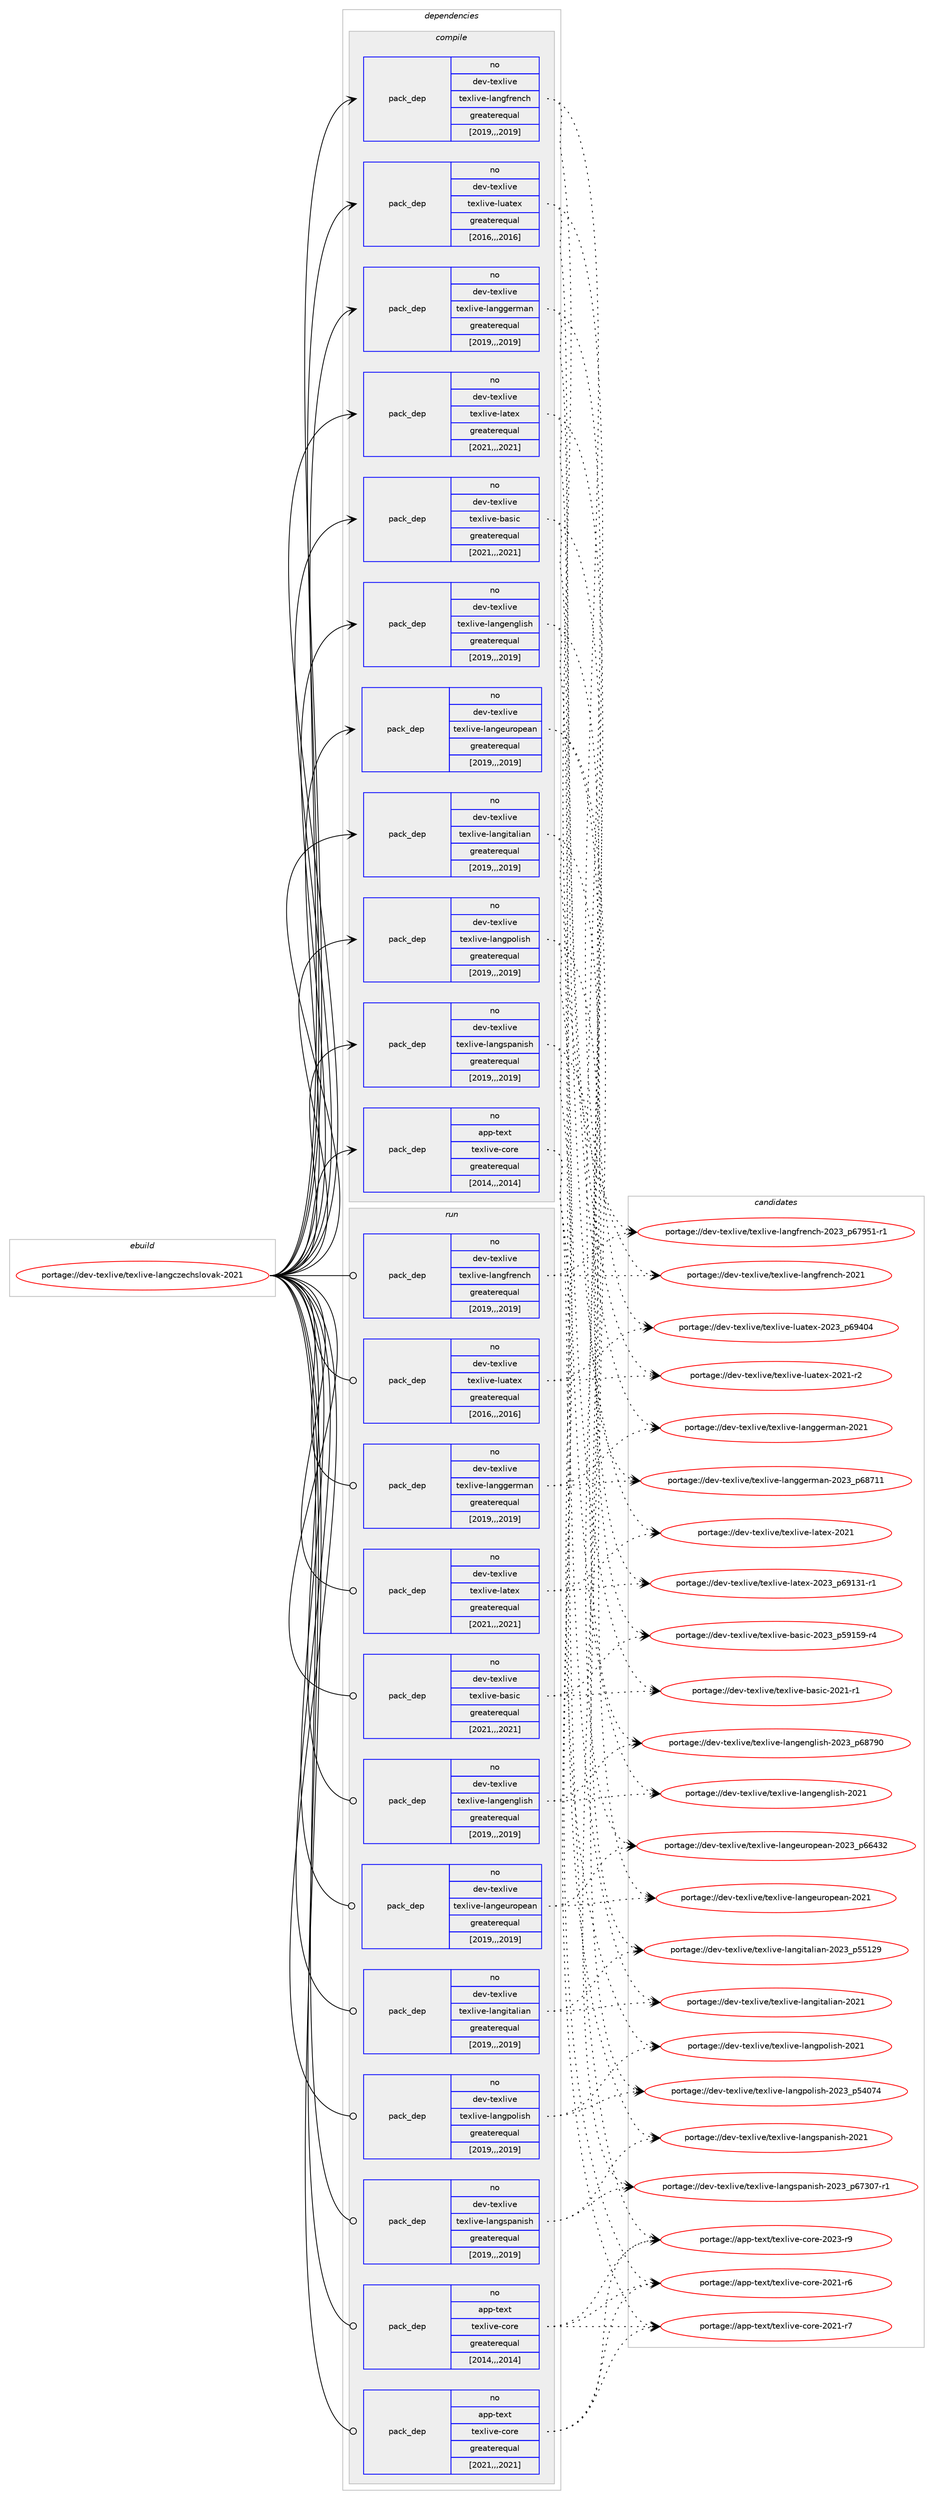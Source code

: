 digraph prolog {

# *************
# Graph options
# *************

newrank=true;
concentrate=true;
compound=true;
graph [rankdir=LR,fontname=Helvetica,fontsize=10,ranksep=1.5];#, ranksep=2.5, nodesep=0.2];
edge  [arrowhead=vee];
node  [fontname=Helvetica,fontsize=10];

# **********
# The ebuild
# **********

subgraph cluster_leftcol {
color=gray;
rank=same;
label=<<i>ebuild</i>>;
id [label="portage://dev-texlive/texlive-langczechslovak-2021", color=red, width=4, href="../dev-texlive/texlive-langczechslovak-2021.svg"];
}

# ****************
# The dependencies
# ****************

subgraph cluster_midcol {
color=gray;
label=<<i>dependencies</i>>;
subgraph cluster_compile {
fillcolor="#eeeeee";
style=filled;
label=<<i>compile</i>>;
subgraph pack146550 {
dependency205658 [label=<<TABLE BORDER="0" CELLBORDER="1" CELLSPACING="0" CELLPADDING="4" WIDTH="220"><TR><TD ROWSPAN="6" CELLPADDING="30">pack_dep</TD></TR><TR><TD WIDTH="110">no</TD></TR><TR><TD>app-text</TD></TR><TR><TD>texlive-core</TD></TR><TR><TD>greaterequal</TD></TR><TR><TD>[2014,,,2014]</TD></TR></TABLE>>, shape=none, color=blue];
}
id:e -> dependency205658:w [weight=20,style="solid",arrowhead="vee"];
subgraph pack146551 {
dependency205659 [label=<<TABLE BORDER="0" CELLBORDER="1" CELLSPACING="0" CELLPADDING="4" WIDTH="220"><TR><TD ROWSPAN="6" CELLPADDING="30">pack_dep</TD></TR><TR><TD WIDTH="110">no</TD></TR><TR><TD>dev-texlive</TD></TR><TR><TD>texlive-basic</TD></TR><TR><TD>greaterequal</TD></TR><TR><TD>[2021,,,2021]</TD></TR></TABLE>>, shape=none, color=blue];
}
id:e -> dependency205659:w [weight=20,style="solid",arrowhead="vee"];
subgraph pack146552 {
dependency205660 [label=<<TABLE BORDER="0" CELLBORDER="1" CELLSPACING="0" CELLPADDING="4" WIDTH="220"><TR><TD ROWSPAN="6" CELLPADDING="30">pack_dep</TD></TR><TR><TD WIDTH="110">no</TD></TR><TR><TD>dev-texlive</TD></TR><TR><TD>texlive-langenglish</TD></TR><TR><TD>greaterequal</TD></TR><TR><TD>[2019,,,2019]</TD></TR></TABLE>>, shape=none, color=blue];
}
id:e -> dependency205660:w [weight=20,style="solid",arrowhead="vee"];
subgraph pack146553 {
dependency205661 [label=<<TABLE BORDER="0" CELLBORDER="1" CELLSPACING="0" CELLPADDING="4" WIDTH="220"><TR><TD ROWSPAN="6" CELLPADDING="30">pack_dep</TD></TR><TR><TD WIDTH="110">no</TD></TR><TR><TD>dev-texlive</TD></TR><TR><TD>texlive-langeuropean</TD></TR><TR><TD>greaterequal</TD></TR><TR><TD>[2019,,,2019]</TD></TR></TABLE>>, shape=none, color=blue];
}
id:e -> dependency205661:w [weight=20,style="solid",arrowhead="vee"];
subgraph pack146554 {
dependency205662 [label=<<TABLE BORDER="0" CELLBORDER="1" CELLSPACING="0" CELLPADDING="4" WIDTH="220"><TR><TD ROWSPAN="6" CELLPADDING="30">pack_dep</TD></TR><TR><TD WIDTH="110">no</TD></TR><TR><TD>dev-texlive</TD></TR><TR><TD>texlive-langfrench</TD></TR><TR><TD>greaterequal</TD></TR><TR><TD>[2019,,,2019]</TD></TR></TABLE>>, shape=none, color=blue];
}
id:e -> dependency205662:w [weight=20,style="solid",arrowhead="vee"];
subgraph pack146555 {
dependency205663 [label=<<TABLE BORDER="0" CELLBORDER="1" CELLSPACING="0" CELLPADDING="4" WIDTH="220"><TR><TD ROWSPAN="6" CELLPADDING="30">pack_dep</TD></TR><TR><TD WIDTH="110">no</TD></TR><TR><TD>dev-texlive</TD></TR><TR><TD>texlive-langgerman</TD></TR><TR><TD>greaterequal</TD></TR><TR><TD>[2019,,,2019]</TD></TR></TABLE>>, shape=none, color=blue];
}
id:e -> dependency205663:w [weight=20,style="solid",arrowhead="vee"];
subgraph pack146556 {
dependency205664 [label=<<TABLE BORDER="0" CELLBORDER="1" CELLSPACING="0" CELLPADDING="4" WIDTH="220"><TR><TD ROWSPAN="6" CELLPADDING="30">pack_dep</TD></TR><TR><TD WIDTH="110">no</TD></TR><TR><TD>dev-texlive</TD></TR><TR><TD>texlive-langitalian</TD></TR><TR><TD>greaterequal</TD></TR><TR><TD>[2019,,,2019]</TD></TR></TABLE>>, shape=none, color=blue];
}
id:e -> dependency205664:w [weight=20,style="solid",arrowhead="vee"];
subgraph pack146557 {
dependency205665 [label=<<TABLE BORDER="0" CELLBORDER="1" CELLSPACING="0" CELLPADDING="4" WIDTH="220"><TR><TD ROWSPAN="6" CELLPADDING="30">pack_dep</TD></TR><TR><TD WIDTH="110">no</TD></TR><TR><TD>dev-texlive</TD></TR><TR><TD>texlive-langpolish</TD></TR><TR><TD>greaterequal</TD></TR><TR><TD>[2019,,,2019]</TD></TR></TABLE>>, shape=none, color=blue];
}
id:e -> dependency205665:w [weight=20,style="solid",arrowhead="vee"];
subgraph pack146558 {
dependency205666 [label=<<TABLE BORDER="0" CELLBORDER="1" CELLSPACING="0" CELLPADDING="4" WIDTH="220"><TR><TD ROWSPAN="6" CELLPADDING="30">pack_dep</TD></TR><TR><TD WIDTH="110">no</TD></TR><TR><TD>dev-texlive</TD></TR><TR><TD>texlive-langspanish</TD></TR><TR><TD>greaterequal</TD></TR><TR><TD>[2019,,,2019]</TD></TR></TABLE>>, shape=none, color=blue];
}
id:e -> dependency205666:w [weight=20,style="solid",arrowhead="vee"];
subgraph pack146559 {
dependency205667 [label=<<TABLE BORDER="0" CELLBORDER="1" CELLSPACING="0" CELLPADDING="4" WIDTH="220"><TR><TD ROWSPAN="6" CELLPADDING="30">pack_dep</TD></TR><TR><TD WIDTH="110">no</TD></TR><TR><TD>dev-texlive</TD></TR><TR><TD>texlive-latex</TD></TR><TR><TD>greaterequal</TD></TR><TR><TD>[2021,,,2021]</TD></TR></TABLE>>, shape=none, color=blue];
}
id:e -> dependency205667:w [weight=20,style="solid",arrowhead="vee"];
subgraph pack146560 {
dependency205668 [label=<<TABLE BORDER="0" CELLBORDER="1" CELLSPACING="0" CELLPADDING="4" WIDTH="220"><TR><TD ROWSPAN="6" CELLPADDING="30">pack_dep</TD></TR><TR><TD WIDTH="110">no</TD></TR><TR><TD>dev-texlive</TD></TR><TR><TD>texlive-luatex</TD></TR><TR><TD>greaterequal</TD></TR><TR><TD>[2016,,,2016]</TD></TR></TABLE>>, shape=none, color=blue];
}
id:e -> dependency205668:w [weight=20,style="solid",arrowhead="vee"];
}
subgraph cluster_compileandrun {
fillcolor="#eeeeee";
style=filled;
label=<<i>compile and run</i>>;
}
subgraph cluster_run {
fillcolor="#eeeeee";
style=filled;
label=<<i>run</i>>;
subgraph pack146561 {
dependency205669 [label=<<TABLE BORDER="0" CELLBORDER="1" CELLSPACING="0" CELLPADDING="4" WIDTH="220"><TR><TD ROWSPAN="6" CELLPADDING="30">pack_dep</TD></TR><TR><TD WIDTH="110">no</TD></TR><TR><TD>app-text</TD></TR><TR><TD>texlive-core</TD></TR><TR><TD>greaterequal</TD></TR><TR><TD>[2014,,,2014]</TD></TR></TABLE>>, shape=none, color=blue];
}
id:e -> dependency205669:w [weight=20,style="solid",arrowhead="odot"];
subgraph pack146562 {
dependency205670 [label=<<TABLE BORDER="0" CELLBORDER="1" CELLSPACING="0" CELLPADDING="4" WIDTH="220"><TR><TD ROWSPAN="6" CELLPADDING="30">pack_dep</TD></TR><TR><TD WIDTH="110">no</TD></TR><TR><TD>app-text</TD></TR><TR><TD>texlive-core</TD></TR><TR><TD>greaterequal</TD></TR><TR><TD>[2021,,,2021]</TD></TR></TABLE>>, shape=none, color=blue];
}
id:e -> dependency205670:w [weight=20,style="solid",arrowhead="odot"];
subgraph pack146563 {
dependency205671 [label=<<TABLE BORDER="0" CELLBORDER="1" CELLSPACING="0" CELLPADDING="4" WIDTH="220"><TR><TD ROWSPAN="6" CELLPADDING="30">pack_dep</TD></TR><TR><TD WIDTH="110">no</TD></TR><TR><TD>dev-texlive</TD></TR><TR><TD>texlive-basic</TD></TR><TR><TD>greaterequal</TD></TR><TR><TD>[2021,,,2021]</TD></TR></TABLE>>, shape=none, color=blue];
}
id:e -> dependency205671:w [weight=20,style="solid",arrowhead="odot"];
subgraph pack146564 {
dependency205672 [label=<<TABLE BORDER="0" CELLBORDER="1" CELLSPACING="0" CELLPADDING="4" WIDTH="220"><TR><TD ROWSPAN="6" CELLPADDING="30">pack_dep</TD></TR><TR><TD WIDTH="110">no</TD></TR><TR><TD>dev-texlive</TD></TR><TR><TD>texlive-langenglish</TD></TR><TR><TD>greaterequal</TD></TR><TR><TD>[2019,,,2019]</TD></TR></TABLE>>, shape=none, color=blue];
}
id:e -> dependency205672:w [weight=20,style="solid",arrowhead="odot"];
subgraph pack146565 {
dependency205673 [label=<<TABLE BORDER="0" CELLBORDER="1" CELLSPACING="0" CELLPADDING="4" WIDTH="220"><TR><TD ROWSPAN="6" CELLPADDING="30">pack_dep</TD></TR><TR><TD WIDTH="110">no</TD></TR><TR><TD>dev-texlive</TD></TR><TR><TD>texlive-langeuropean</TD></TR><TR><TD>greaterequal</TD></TR><TR><TD>[2019,,,2019]</TD></TR></TABLE>>, shape=none, color=blue];
}
id:e -> dependency205673:w [weight=20,style="solid",arrowhead="odot"];
subgraph pack146566 {
dependency205674 [label=<<TABLE BORDER="0" CELLBORDER="1" CELLSPACING="0" CELLPADDING="4" WIDTH="220"><TR><TD ROWSPAN="6" CELLPADDING="30">pack_dep</TD></TR><TR><TD WIDTH="110">no</TD></TR><TR><TD>dev-texlive</TD></TR><TR><TD>texlive-langfrench</TD></TR><TR><TD>greaterequal</TD></TR><TR><TD>[2019,,,2019]</TD></TR></TABLE>>, shape=none, color=blue];
}
id:e -> dependency205674:w [weight=20,style="solid",arrowhead="odot"];
subgraph pack146567 {
dependency205675 [label=<<TABLE BORDER="0" CELLBORDER="1" CELLSPACING="0" CELLPADDING="4" WIDTH="220"><TR><TD ROWSPAN="6" CELLPADDING="30">pack_dep</TD></TR><TR><TD WIDTH="110">no</TD></TR><TR><TD>dev-texlive</TD></TR><TR><TD>texlive-langgerman</TD></TR><TR><TD>greaterequal</TD></TR><TR><TD>[2019,,,2019]</TD></TR></TABLE>>, shape=none, color=blue];
}
id:e -> dependency205675:w [weight=20,style="solid",arrowhead="odot"];
subgraph pack146568 {
dependency205676 [label=<<TABLE BORDER="0" CELLBORDER="1" CELLSPACING="0" CELLPADDING="4" WIDTH="220"><TR><TD ROWSPAN="6" CELLPADDING="30">pack_dep</TD></TR><TR><TD WIDTH="110">no</TD></TR><TR><TD>dev-texlive</TD></TR><TR><TD>texlive-langitalian</TD></TR><TR><TD>greaterequal</TD></TR><TR><TD>[2019,,,2019]</TD></TR></TABLE>>, shape=none, color=blue];
}
id:e -> dependency205676:w [weight=20,style="solid",arrowhead="odot"];
subgraph pack146569 {
dependency205677 [label=<<TABLE BORDER="0" CELLBORDER="1" CELLSPACING="0" CELLPADDING="4" WIDTH="220"><TR><TD ROWSPAN="6" CELLPADDING="30">pack_dep</TD></TR><TR><TD WIDTH="110">no</TD></TR><TR><TD>dev-texlive</TD></TR><TR><TD>texlive-langpolish</TD></TR><TR><TD>greaterequal</TD></TR><TR><TD>[2019,,,2019]</TD></TR></TABLE>>, shape=none, color=blue];
}
id:e -> dependency205677:w [weight=20,style="solid",arrowhead="odot"];
subgraph pack146570 {
dependency205678 [label=<<TABLE BORDER="0" CELLBORDER="1" CELLSPACING="0" CELLPADDING="4" WIDTH="220"><TR><TD ROWSPAN="6" CELLPADDING="30">pack_dep</TD></TR><TR><TD WIDTH="110">no</TD></TR><TR><TD>dev-texlive</TD></TR><TR><TD>texlive-langspanish</TD></TR><TR><TD>greaterequal</TD></TR><TR><TD>[2019,,,2019]</TD></TR></TABLE>>, shape=none, color=blue];
}
id:e -> dependency205678:w [weight=20,style="solid",arrowhead="odot"];
subgraph pack146571 {
dependency205679 [label=<<TABLE BORDER="0" CELLBORDER="1" CELLSPACING="0" CELLPADDING="4" WIDTH="220"><TR><TD ROWSPAN="6" CELLPADDING="30">pack_dep</TD></TR><TR><TD WIDTH="110">no</TD></TR><TR><TD>dev-texlive</TD></TR><TR><TD>texlive-latex</TD></TR><TR><TD>greaterequal</TD></TR><TR><TD>[2021,,,2021]</TD></TR></TABLE>>, shape=none, color=blue];
}
id:e -> dependency205679:w [weight=20,style="solid",arrowhead="odot"];
subgraph pack146572 {
dependency205680 [label=<<TABLE BORDER="0" CELLBORDER="1" CELLSPACING="0" CELLPADDING="4" WIDTH="220"><TR><TD ROWSPAN="6" CELLPADDING="30">pack_dep</TD></TR><TR><TD WIDTH="110">no</TD></TR><TR><TD>dev-texlive</TD></TR><TR><TD>texlive-luatex</TD></TR><TR><TD>greaterequal</TD></TR><TR><TD>[2016,,,2016]</TD></TR></TABLE>>, shape=none, color=blue];
}
id:e -> dependency205680:w [weight=20,style="solid",arrowhead="odot"];
}
}

# **************
# The candidates
# **************

subgraph cluster_choices {
rank=same;
color=gray;
label=<<i>candidates</i>>;

subgraph choice146550 {
color=black;
nodesep=1;
choice971121124511610112011647116101120108105118101459911111410145504850494511454 [label="portage://app-text/texlive-core-2021-r6", color=red, width=4,href="../app-text/texlive-core-2021-r6.svg"];
choice971121124511610112011647116101120108105118101459911111410145504850494511455 [label="portage://app-text/texlive-core-2021-r7", color=red, width=4,href="../app-text/texlive-core-2021-r7.svg"];
choice971121124511610112011647116101120108105118101459911111410145504850514511457 [label="portage://app-text/texlive-core-2023-r9", color=red, width=4,href="../app-text/texlive-core-2023-r9.svg"];
dependency205658:e -> choice971121124511610112011647116101120108105118101459911111410145504850494511454:w [style=dotted,weight="100"];
dependency205658:e -> choice971121124511610112011647116101120108105118101459911111410145504850494511455:w [style=dotted,weight="100"];
dependency205658:e -> choice971121124511610112011647116101120108105118101459911111410145504850514511457:w [style=dotted,weight="100"];
}
subgraph choice146551 {
color=black;
nodesep=1;
choice10010111845116101120108105118101471161011201081051181014598971151059945504850494511449 [label="portage://dev-texlive/texlive-basic-2021-r1", color=red, width=4,href="../dev-texlive/texlive-basic-2021-r1.svg"];
choice10010111845116101120108105118101471161011201081051181014598971151059945504850519511253574953574511452 [label="portage://dev-texlive/texlive-basic-2023_p59159-r4", color=red, width=4,href="../dev-texlive/texlive-basic-2023_p59159-r4.svg"];
dependency205659:e -> choice10010111845116101120108105118101471161011201081051181014598971151059945504850494511449:w [style=dotted,weight="100"];
dependency205659:e -> choice10010111845116101120108105118101471161011201081051181014598971151059945504850519511253574953574511452:w [style=dotted,weight="100"];
}
subgraph choice146552 {
color=black;
nodesep=1;
choice100101118451161011201081051181014711610112010810511810145108971101031011101031081051151044550485049 [label="portage://dev-texlive/texlive-langenglish-2021", color=red, width=4,href="../dev-texlive/texlive-langenglish-2021.svg"];
choice100101118451161011201081051181014711610112010810511810145108971101031011101031081051151044550485051951125456555748 [label="portage://dev-texlive/texlive-langenglish-2023_p68790", color=red, width=4,href="../dev-texlive/texlive-langenglish-2023_p68790.svg"];
dependency205660:e -> choice100101118451161011201081051181014711610112010810511810145108971101031011101031081051151044550485049:w [style=dotted,weight="100"];
dependency205660:e -> choice100101118451161011201081051181014711610112010810511810145108971101031011101031081051151044550485051951125456555748:w [style=dotted,weight="100"];
}
subgraph choice146553 {
color=black;
nodesep=1;
choice10010111845116101120108105118101471161011201081051181014510897110103101117114111112101971104550485049 [label="portage://dev-texlive/texlive-langeuropean-2021", color=red, width=4,href="../dev-texlive/texlive-langeuropean-2021.svg"];
choice10010111845116101120108105118101471161011201081051181014510897110103101117114111112101971104550485051951125454525150 [label="portage://dev-texlive/texlive-langeuropean-2023_p66432", color=red, width=4,href="../dev-texlive/texlive-langeuropean-2023_p66432.svg"];
dependency205661:e -> choice10010111845116101120108105118101471161011201081051181014510897110103101117114111112101971104550485049:w [style=dotted,weight="100"];
dependency205661:e -> choice10010111845116101120108105118101471161011201081051181014510897110103101117114111112101971104550485051951125454525150:w [style=dotted,weight="100"];
}
subgraph choice146554 {
color=black;
nodesep=1;
choice10010111845116101120108105118101471161011201081051181014510897110103102114101110991044550485049 [label="portage://dev-texlive/texlive-langfrench-2021", color=red, width=4,href="../dev-texlive/texlive-langfrench-2021.svg"];
choice100101118451161011201081051181014711610112010810511810145108971101031021141011109910445504850519511254555753494511449 [label="portage://dev-texlive/texlive-langfrench-2023_p67951-r1", color=red, width=4,href="../dev-texlive/texlive-langfrench-2023_p67951-r1.svg"];
dependency205662:e -> choice10010111845116101120108105118101471161011201081051181014510897110103102114101110991044550485049:w [style=dotted,weight="100"];
dependency205662:e -> choice100101118451161011201081051181014711610112010810511810145108971101031021141011109910445504850519511254555753494511449:w [style=dotted,weight="100"];
}
subgraph choice146555 {
color=black;
nodesep=1;
choice10010111845116101120108105118101471161011201081051181014510897110103103101114109971104550485049 [label="portage://dev-texlive/texlive-langgerman-2021", color=red, width=4,href="../dev-texlive/texlive-langgerman-2021.svg"];
choice10010111845116101120108105118101471161011201081051181014510897110103103101114109971104550485051951125456554949 [label="portage://dev-texlive/texlive-langgerman-2023_p68711", color=red, width=4,href="../dev-texlive/texlive-langgerman-2023_p68711.svg"];
dependency205663:e -> choice10010111845116101120108105118101471161011201081051181014510897110103103101114109971104550485049:w [style=dotted,weight="100"];
dependency205663:e -> choice10010111845116101120108105118101471161011201081051181014510897110103103101114109971104550485051951125456554949:w [style=dotted,weight="100"];
}
subgraph choice146556 {
color=black;
nodesep=1;
choice1001011184511610112010810511810147116101120108105118101451089711010310511697108105971104550485049 [label="portage://dev-texlive/texlive-langitalian-2021", color=red, width=4,href="../dev-texlive/texlive-langitalian-2021.svg"];
choice1001011184511610112010810511810147116101120108105118101451089711010310511697108105971104550485051951125353495057 [label="portage://dev-texlive/texlive-langitalian-2023_p55129", color=red, width=4,href="../dev-texlive/texlive-langitalian-2023_p55129.svg"];
dependency205664:e -> choice1001011184511610112010810511810147116101120108105118101451089711010310511697108105971104550485049:w [style=dotted,weight="100"];
dependency205664:e -> choice1001011184511610112010810511810147116101120108105118101451089711010310511697108105971104550485051951125353495057:w [style=dotted,weight="100"];
}
subgraph choice146557 {
color=black;
nodesep=1;
choice100101118451161011201081051181014711610112010810511810145108971101031121111081051151044550485049 [label="portage://dev-texlive/texlive-langpolish-2021", color=red, width=4,href="../dev-texlive/texlive-langpolish-2021.svg"];
choice100101118451161011201081051181014711610112010810511810145108971101031121111081051151044550485051951125352485552 [label="portage://dev-texlive/texlive-langpolish-2023_p54074", color=red, width=4,href="../dev-texlive/texlive-langpolish-2023_p54074.svg"];
dependency205665:e -> choice100101118451161011201081051181014711610112010810511810145108971101031121111081051151044550485049:w [style=dotted,weight="100"];
dependency205665:e -> choice100101118451161011201081051181014711610112010810511810145108971101031121111081051151044550485051951125352485552:w [style=dotted,weight="100"];
}
subgraph choice146558 {
color=black;
nodesep=1;
choice10010111845116101120108105118101471161011201081051181014510897110103115112971101051151044550485049 [label="portage://dev-texlive/texlive-langspanish-2021", color=red, width=4,href="../dev-texlive/texlive-langspanish-2021.svg"];
choice100101118451161011201081051181014711610112010810511810145108971101031151129711010511510445504850519511254555148554511449 [label="portage://dev-texlive/texlive-langspanish-2023_p67307-r1", color=red, width=4,href="../dev-texlive/texlive-langspanish-2023_p67307-r1.svg"];
dependency205666:e -> choice10010111845116101120108105118101471161011201081051181014510897110103115112971101051151044550485049:w [style=dotted,weight="100"];
dependency205666:e -> choice100101118451161011201081051181014711610112010810511810145108971101031151129711010511510445504850519511254555148554511449:w [style=dotted,weight="100"];
}
subgraph choice146559 {
color=black;
nodesep=1;
choice100101118451161011201081051181014711610112010810511810145108971161011204550485049 [label="portage://dev-texlive/texlive-latex-2021", color=red, width=4,href="../dev-texlive/texlive-latex-2021.svg"];
choice1001011184511610112010810511810147116101120108105118101451089711610112045504850519511254574951494511449 [label="portage://dev-texlive/texlive-latex-2023_p69131-r1", color=red, width=4,href="../dev-texlive/texlive-latex-2023_p69131-r1.svg"];
dependency205667:e -> choice100101118451161011201081051181014711610112010810511810145108971161011204550485049:w [style=dotted,weight="100"];
dependency205667:e -> choice1001011184511610112010810511810147116101120108105118101451089711610112045504850519511254574951494511449:w [style=dotted,weight="100"];
}
subgraph choice146560 {
color=black;
nodesep=1;
choice1001011184511610112010810511810147116101120108105118101451081179711610112045504850494511450 [label="portage://dev-texlive/texlive-luatex-2021-r2", color=red, width=4,href="../dev-texlive/texlive-luatex-2021-r2.svg"];
choice100101118451161011201081051181014711610112010810511810145108117971161011204550485051951125457524852 [label="portage://dev-texlive/texlive-luatex-2023_p69404", color=red, width=4,href="../dev-texlive/texlive-luatex-2023_p69404.svg"];
dependency205668:e -> choice1001011184511610112010810511810147116101120108105118101451081179711610112045504850494511450:w [style=dotted,weight="100"];
dependency205668:e -> choice100101118451161011201081051181014711610112010810511810145108117971161011204550485051951125457524852:w [style=dotted,weight="100"];
}
subgraph choice146561 {
color=black;
nodesep=1;
choice971121124511610112011647116101120108105118101459911111410145504850494511454 [label="portage://app-text/texlive-core-2021-r6", color=red, width=4,href="../app-text/texlive-core-2021-r6.svg"];
choice971121124511610112011647116101120108105118101459911111410145504850494511455 [label="portage://app-text/texlive-core-2021-r7", color=red, width=4,href="../app-text/texlive-core-2021-r7.svg"];
choice971121124511610112011647116101120108105118101459911111410145504850514511457 [label="portage://app-text/texlive-core-2023-r9", color=red, width=4,href="../app-text/texlive-core-2023-r9.svg"];
dependency205669:e -> choice971121124511610112011647116101120108105118101459911111410145504850494511454:w [style=dotted,weight="100"];
dependency205669:e -> choice971121124511610112011647116101120108105118101459911111410145504850494511455:w [style=dotted,weight="100"];
dependency205669:e -> choice971121124511610112011647116101120108105118101459911111410145504850514511457:w [style=dotted,weight="100"];
}
subgraph choice146562 {
color=black;
nodesep=1;
choice971121124511610112011647116101120108105118101459911111410145504850494511454 [label="portage://app-text/texlive-core-2021-r6", color=red, width=4,href="../app-text/texlive-core-2021-r6.svg"];
choice971121124511610112011647116101120108105118101459911111410145504850494511455 [label="portage://app-text/texlive-core-2021-r7", color=red, width=4,href="../app-text/texlive-core-2021-r7.svg"];
choice971121124511610112011647116101120108105118101459911111410145504850514511457 [label="portage://app-text/texlive-core-2023-r9", color=red, width=4,href="../app-text/texlive-core-2023-r9.svg"];
dependency205670:e -> choice971121124511610112011647116101120108105118101459911111410145504850494511454:w [style=dotted,weight="100"];
dependency205670:e -> choice971121124511610112011647116101120108105118101459911111410145504850494511455:w [style=dotted,weight="100"];
dependency205670:e -> choice971121124511610112011647116101120108105118101459911111410145504850514511457:w [style=dotted,weight="100"];
}
subgraph choice146563 {
color=black;
nodesep=1;
choice10010111845116101120108105118101471161011201081051181014598971151059945504850494511449 [label="portage://dev-texlive/texlive-basic-2021-r1", color=red, width=4,href="../dev-texlive/texlive-basic-2021-r1.svg"];
choice10010111845116101120108105118101471161011201081051181014598971151059945504850519511253574953574511452 [label="portage://dev-texlive/texlive-basic-2023_p59159-r4", color=red, width=4,href="../dev-texlive/texlive-basic-2023_p59159-r4.svg"];
dependency205671:e -> choice10010111845116101120108105118101471161011201081051181014598971151059945504850494511449:w [style=dotted,weight="100"];
dependency205671:e -> choice10010111845116101120108105118101471161011201081051181014598971151059945504850519511253574953574511452:w [style=dotted,weight="100"];
}
subgraph choice146564 {
color=black;
nodesep=1;
choice100101118451161011201081051181014711610112010810511810145108971101031011101031081051151044550485049 [label="portage://dev-texlive/texlive-langenglish-2021", color=red, width=4,href="../dev-texlive/texlive-langenglish-2021.svg"];
choice100101118451161011201081051181014711610112010810511810145108971101031011101031081051151044550485051951125456555748 [label="portage://dev-texlive/texlive-langenglish-2023_p68790", color=red, width=4,href="../dev-texlive/texlive-langenglish-2023_p68790.svg"];
dependency205672:e -> choice100101118451161011201081051181014711610112010810511810145108971101031011101031081051151044550485049:w [style=dotted,weight="100"];
dependency205672:e -> choice100101118451161011201081051181014711610112010810511810145108971101031011101031081051151044550485051951125456555748:w [style=dotted,weight="100"];
}
subgraph choice146565 {
color=black;
nodesep=1;
choice10010111845116101120108105118101471161011201081051181014510897110103101117114111112101971104550485049 [label="portage://dev-texlive/texlive-langeuropean-2021", color=red, width=4,href="../dev-texlive/texlive-langeuropean-2021.svg"];
choice10010111845116101120108105118101471161011201081051181014510897110103101117114111112101971104550485051951125454525150 [label="portage://dev-texlive/texlive-langeuropean-2023_p66432", color=red, width=4,href="../dev-texlive/texlive-langeuropean-2023_p66432.svg"];
dependency205673:e -> choice10010111845116101120108105118101471161011201081051181014510897110103101117114111112101971104550485049:w [style=dotted,weight="100"];
dependency205673:e -> choice10010111845116101120108105118101471161011201081051181014510897110103101117114111112101971104550485051951125454525150:w [style=dotted,weight="100"];
}
subgraph choice146566 {
color=black;
nodesep=1;
choice10010111845116101120108105118101471161011201081051181014510897110103102114101110991044550485049 [label="portage://dev-texlive/texlive-langfrench-2021", color=red, width=4,href="../dev-texlive/texlive-langfrench-2021.svg"];
choice100101118451161011201081051181014711610112010810511810145108971101031021141011109910445504850519511254555753494511449 [label="portage://dev-texlive/texlive-langfrench-2023_p67951-r1", color=red, width=4,href="../dev-texlive/texlive-langfrench-2023_p67951-r1.svg"];
dependency205674:e -> choice10010111845116101120108105118101471161011201081051181014510897110103102114101110991044550485049:w [style=dotted,weight="100"];
dependency205674:e -> choice100101118451161011201081051181014711610112010810511810145108971101031021141011109910445504850519511254555753494511449:w [style=dotted,weight="100"];
}
subgraph choice146567 {
color=black;
nodesep=1;
choice10010111845116101120108105118101471161011201081051181014510897110103103101114109971104550485049 [label="portage://dev-texlive/texlive-langgerman-2021", color=red, width=4,href="../dev-texlive/texlive-langgerman-2021.svg"];
choice10010111845116101120108105118101471161011201081051181014510897110103103101114109971104550485051951125456554949 [label="portage://dev-texlive/texlive-langgerman-2023_p68711", color=red, width=4,href="../dev-texlive/texlive-langgerman-2023_p68711.svg"];
dependency205675:e -> choice10010111845116101120108105118101471161011201081051181014510897110103103101114109971104550485049:w [style=dotted,weight="100"];
dependency205675:e -> choice10010111845116101120108105118101471161011201081051181014510897110103103101114109971104550485051951125456554949:w [style=dotted,weight="100"];
}
subgraph choice146568 {
color=black;
nodesep=1;
choice1001011184511610112010810511810147116101120108105118101451089711010310511697108105971104550485049 [label="portage://dev-texlive/texlive-langitalian-2021", color=red, width=4,href="../dev-texlive/texlive-langitalian-2021.svg"];
choice1001011184511610112010810511810147116101120108105118101451089711010310511697108105971104550485051951125353495057 [label="portage://dev-texlive/texlive-langitalian-2023_p55129", color=red, width=4,href="../dev-texlive/texlive-langitalian-2023_p55129.svg"];
dependency205676:e -> choice1001011184511610112010810511810147116101120108105118101451089711010310511697108105971104550485049:w [style=dotted,weight="100"];
dependency205676:e -> choice1001011184511610112010810511810147116101120108105118101451089711010310511697108105971104550485051951125353495057:w [style=dotted,weight="100"];
}
subgraph choice146569 {
color=black;
nodesep=1;
choice100101118451161011201081051181014711610112010810511810145108971101031121111081051151044550485049 [label="portage://dev-texlive/texlive-langpolish-2021", color=red, width=4,href="../dev-texlive/texlive-langpolish-2021.svg"];
choice100101118451161011201081051181014711610112010810511810145108971101031121111081051151044550485051951125352485552 [label="portage://dev-texlive/texlive-langpolish-2023_p54074", color=red, width=4,href="../dev-texlive/texlive-langpolish-2023_p54074.svg"];
dependency205677:e -> choice100101118451161011201081051181014711610112010810511810145108971101031121111081051151044550485049:w [style=dotted,weight="100"];
dependency205677:e -> choice100101118451161011201081051181014711610112010810511810145108971101031121111081051151044550485051951125352485552:w [style=dotted,weight="100"];
}
subgraph choice146570 {
color=black;
nodesep=1;
choice10010111845116101120108105118101471161011201081051181014510897110103115112971101051151044550485049 [label="portage://dev-texlive/texlive-langspanish-2021", color=red, width=4,href="../dev-texlive/texlive-langspanish-2021.svg"];
choice100101118451161011201081051181014711610112010810511810145108971101031151129711010511510445504850519511254555148554511449 [label="portage://dev-texlive/texlive-langspanish-2023_p67307-r1", color=red, width=4,href="../dev-texlive/texlive-langspanish-2023_p67307-r1.svg"];
dependency205678:e -> choice10010111845116101120108105118101471161011201081051181014510897110103115112971101051151044550485049:w [style=dotted,weight="100"];
dependency205678:e -> choice100101118451161011201081051181014711610112010810511810145108971101031151129711010511510445504850519511254555148554511449:w [style=dotted,weight="100"];
}
subgraph choice146571 {
color=black;
nodesep=1;
choice100101118451161011201081051181014711610112010810511810145108971161011204550485049 [label="portage://dev-texlive/texlive-latex-2021", color=red, width=4,href="../dev-texlive/texlive-latex-2021.svg"];
choice1001011184511610112010810511810147116101120108105118101451089711610112045504850519511254574951494511449 [label="portage://dev-texlive/texlive-latex-2023_p69131-r1", color=red, width=4,href="../dev-texlive/texlive-latex-2023_p69131-r1.svg"];
dependency205679:e -> choice100101118451161011201081051181014711610112010810511810145108971161011204550485049:w [style=dotted,weight="100"];
dependency205679:e -> choice1001011184511610112010810511810147116101120108105118101451089711610112045504850519511254574951494511449:w [style=dotted,weight="100"];
}
subgraph choice146572 {
color=black;
nodesep=1;
choice1001011184511610112010810511810147116101120108105118101451081179711610112045504850494511450 [label="portage://dev-texlive/texlive-luatex-2021-r2", color=red, width=4,href="../dev-texlive/texlive-luatex-2021-r2.svg"];
choice100101118451161011201081051181014711610112010810511810145108117971161011204550485051951125457524852 [label="portage://dev-texlive/texlive-luatex-2023_p69404", color=red, width=4,href="../dev-texlive/texlive-luatex-2023_p69404.svg"];
dependency205680:e -> choice1001011184511610112010810511810147116101120108105118101451081179711610112045504850494511450:w [style=dotted,weight="100"];
dependency205680:e -> choice100101118451161011201081051181014711610112010810511810145108117971161011204550485051951125457524852:w [style=dotted,weight="100"];
}
}

}

